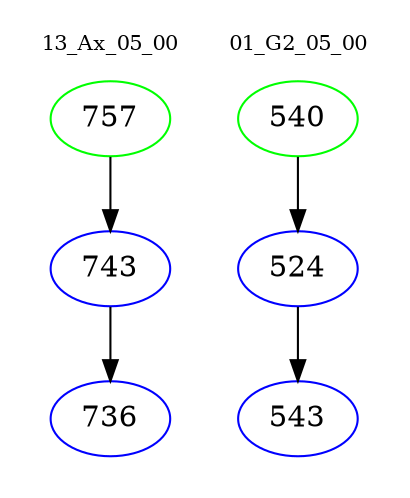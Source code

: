 digraph{
subgraph cluster_0 {
color = white
label = "13_Ax_05_00";
fontsize=10;
T0_757 [label="757", color="green"]
T0_757 -> T0_743 [color="black"]
T0_743 [label="743", color="blue"]
T0_743 -> T0_736 [color="black"]
T0_736 [label="736", color="blue"]
}
subgraph cluster_1 {
color = white
label = "01_G2_05_00";
fontsize=10;
T1_540 [label="540", color="green"]
T1_540 -> T1_524 [color="black"]
T1_524 [label="524", color="blue"]
T1_524 -> T1_543 [color="black"]
T1_543 [label="543", color="blue"]
}
}
